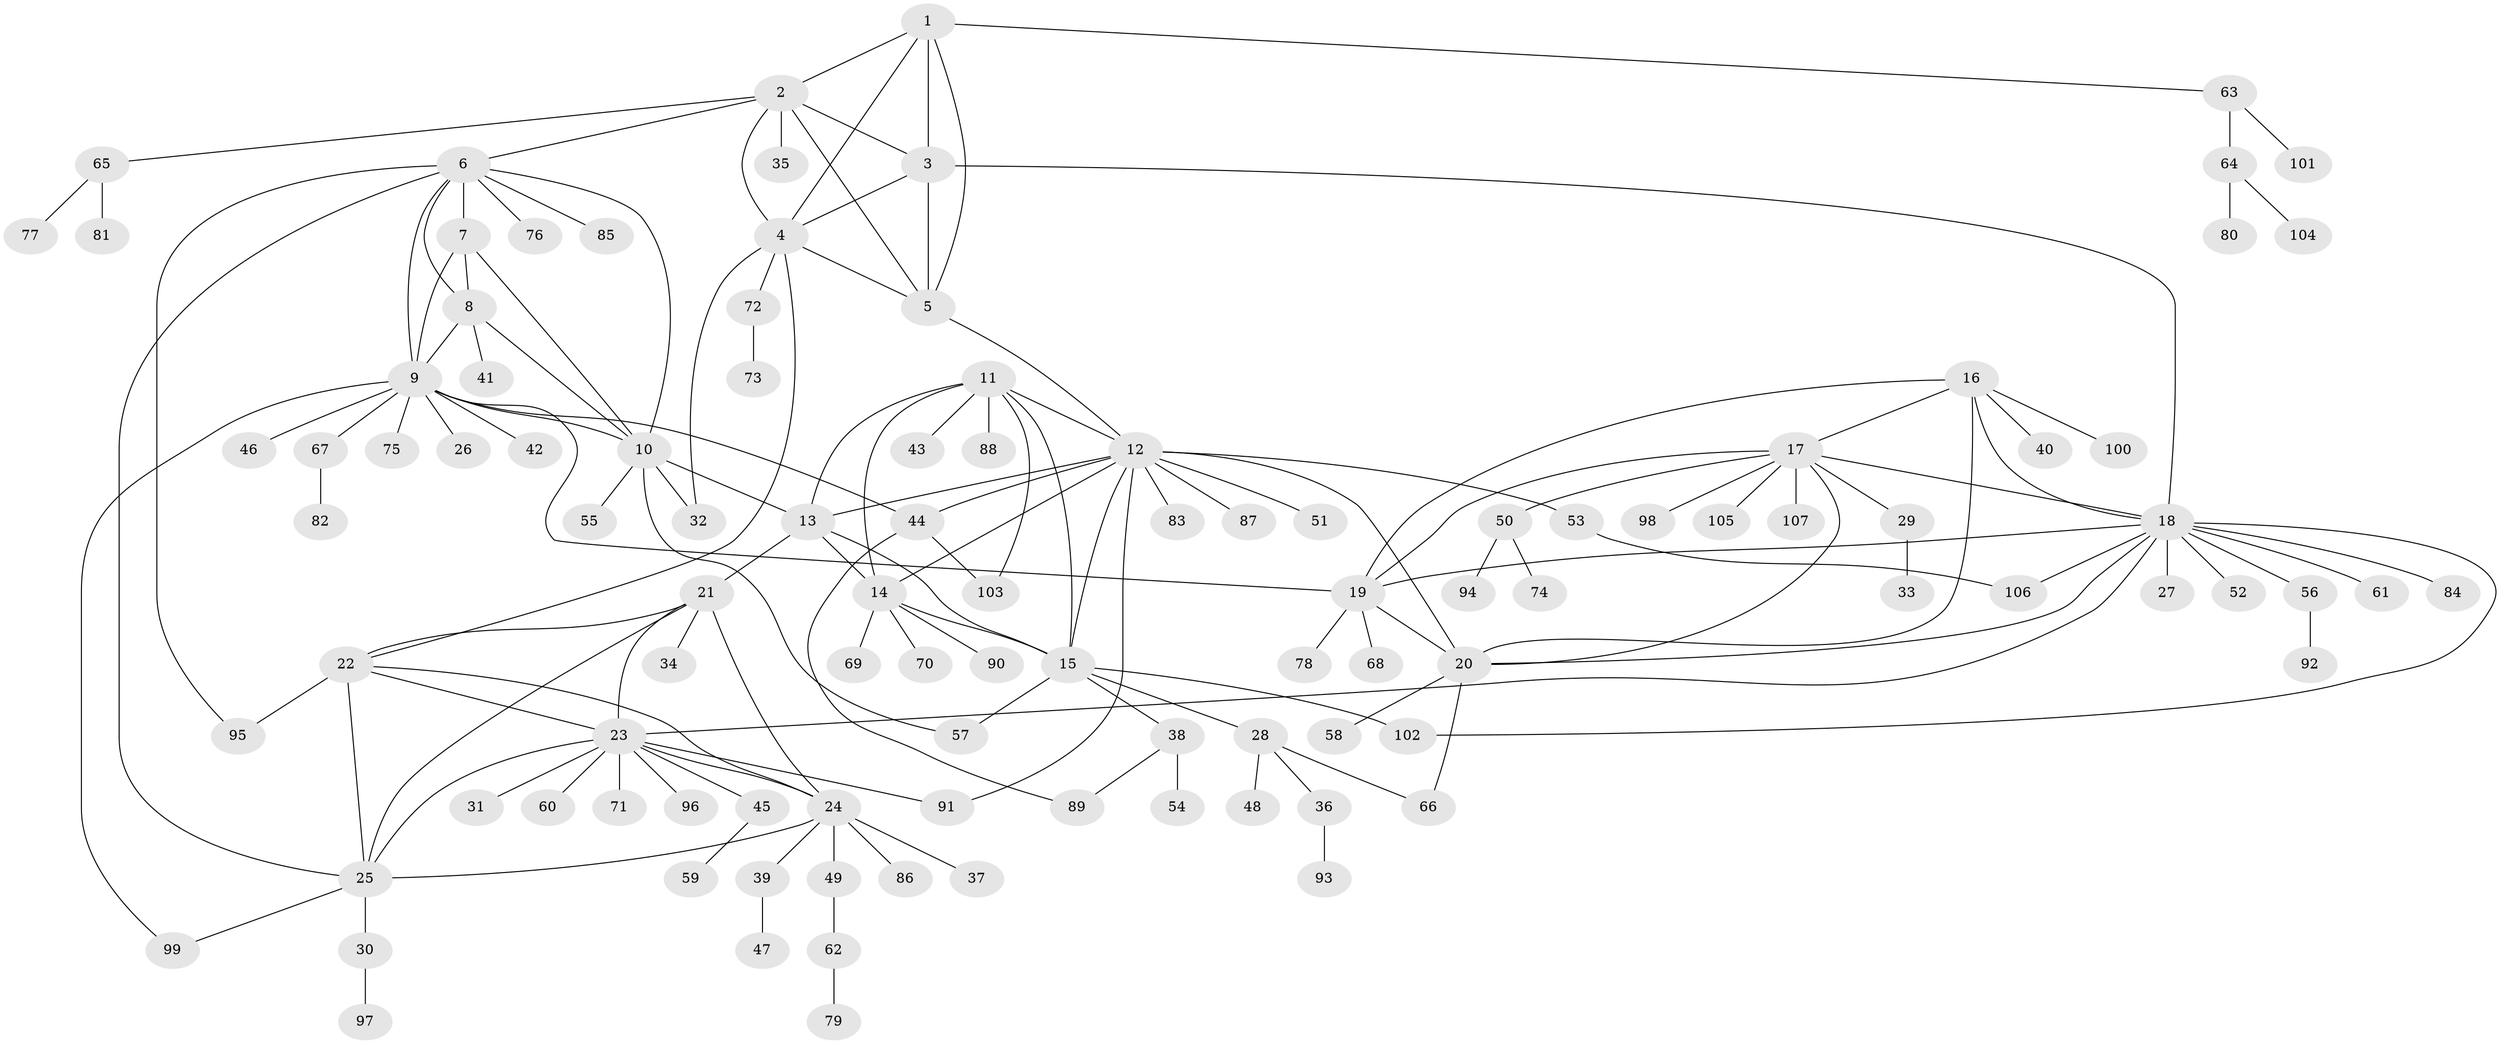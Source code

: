 // coarse degree distribution, {6: 0.03896103896103896, 4: 0.06493506493506493, 5: 0.05194805194805195, 7: 0.03896103896103896, 10: 0.025974025974025976, 8: 0.012987012987012988, 11: 0.025974025974025976, 9: 0.012987012987012988, 1: 0.5324675324675324, 2: 0.18181818181818182, 3: 0.012987012987012988}
// Generated by graph-tools (version 1.1) at 2025/52/02/27/25 19:52:16]
// undirected, 107 vertices, 153 edges
graph export_dot {
graph [start="1"]
  node [color=gray90,style=filled];
  1;
  2;
  3;
  4;
  5;
  6;
  7;
  8;
  9;
  10;
  11;
  12;
  13;
  14;
  15;
  16;
  17;
  18;
  19;
  20;
  21;
  22;
  23;
  24;
  25;
  26;
  27;
  28;
  29;
  30;
  31;
  32;
  33;
  34;
  35;
  36;
  37;
  38;
  39;
  40;
  41;
  42;
  43;
  44;
  45;
  46;
  47;
  48;
  49;
  50;
  51;
  52;
  53;
  54;
  55;
  56;
  57;
  58;
  59;
  60;
  61;
  62;
  63;
  64;
  65;
  66;
  67;
  68;
  69;
  70;
  71;
  72;
  73;
  74;
  75;
  76;
  77;
  78;
  79;
  80;
  81;
  82;
  83;
  84;
  85;
  86;
  87;
  88;
  89;
  90;
  91;
  92;
  93;
  94;
  95;
  96;
  97;
  98;
  99;
  100;
  101;
  102;
  103;
  104;
  105;
  106;
  107;
  1 -- 2;
  1 -- 3;
  1 -- 4;
  1 -- 5;
  1 -- 63;
  2 -- 3;
  2 -- 4;
  2 -- 5;
  2 -- 6;
  2 -- 35;
  2 -- 65;
  3 -- 4;
  3 -- 5;
  3 -- 18;
  4 -- 5;
  4 -- 22;
  4 -- 32;
  4 -- 72;
  5 -- 12;
  6 -- 7;
  6 -- 8;
  6 -- 9;
  6 -- 10;
  6 -- 25;
  6 -- 76;
  6 -- 85;
  6 -- 95;
  7 -- 8;
  7 -- 9;
  7 -- 10;
  8 -- 9;
  8 -- 10;
  8 -- 41;
  9 -- 10;
  9 -- 19;
  9 -- 26;
  9 -- 42;
  9 -- 44;
  9 -- 46;
  9 -- 67;
  9 -- 75;
  9 -- 99;
  10 -- 13;
  10 -- 32;
  10 -- 55;
  10 -- 57;
  11 -- 12;
  11 -- 13;
  11 -- 14;
  11 -- 15;
  11 -- 43;
  11 -- 88;
  11 -- 103;
  12 -- 13;
  12 -- 14;
  12 -- 15;
  12 -- 20;
  12 -- 44;
  12 -- 51;
  12 -- 53;
  12 -- 83;
  12 -- 87;
  12 -- 91;
  13 -- 14;
  13 -- 15;
  13 -- 21;
  14 -- 15;
  14 -- 69;
  14 -- 70;
  14 -- 90;
  15 -- 28;
  15 -- 38;
  15 -- 57;
  15 -- 102;
  16 -- 17;
  16 -- 18;
  16 -- 19;
  16 -- 20;
  16 -- 40;
  16 -- 100;
  17 -- 18;
  17 -- 19;
  17 -- 20;
  17 -- 29;
  17 -- 50;
  17 -- 98;
  17 -- 105;
  17 -- 107;
  18 -- 19;
  18 -- 20;
  18 -- 23;
  18 -- 27;
  18 -- 52;
  18 -- 56;
  18 -- 61;
  18 -- 84;
  18 -- 102;
  18 -- 106;
  19 -- 20;
  19 -- 68;
  19 -- 78;
  20 -- 58;
  20 -- 66;
  21 -- 22;
  21 -- 23;
  21 -- 24;
  21 -- 25;
  21 -- 34;
  22 -- 23;
  22 -- 24;
  22 -- 25;
  22 -- 95;
  23 -- 24;
  23 -- 25;
  23 -- 31;
  23 -- 45;
  23 -- 60;
  23 -- 71;
  23 -- 91;
  23 -- 96;
  24 -- 25;
  24 -- 37;
  24 -- 39;
  24 -- 49;
  24 -- 86;
  25 -- 30;
  25 -- 99;
  28 -- 36;
  28 -- 48;
  28 -- 66;
  29 -- 33;
  30 -- 97;
  36 -- 93;
  38 -- 54;
  38 -- 89;
  39 -- 47;
  44 -- 89;
  44 -- 103;
  45 -- 59;
  49 -- 62;
  50 -- 74;
  50 -- 94;
  53 -- 106;
  56 -- 92;
  62 -- 79;
  63 -- 64;
  63 -- 101;
  64 -- 80;
  64 -- 104;
  65 -- 77;
  65 -- 81;
  67 -- 82;
  72 -- 73;
}
